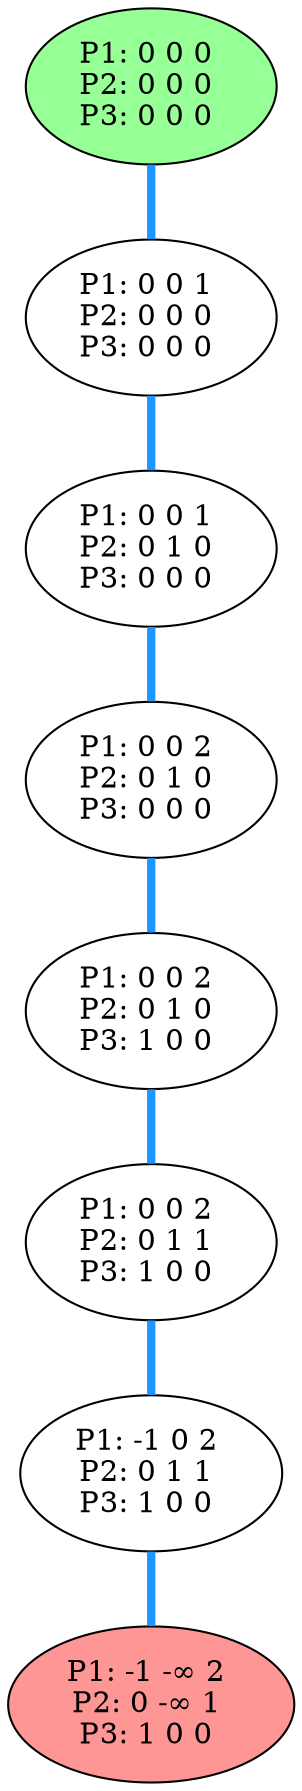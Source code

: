 graph G {
color = "black"
0 [label = "P1: 0 0 0 
P2: 0 0 0 
P3: 0 0 0 
",  style="filled", fillcolor = "#96FF96"];
1 [label = "P1: 0 0 1 
P2: 0 0 0 
P3: 0 0 0 
"];
2 [label = "P1: 0 0 1 
P2: 0 1 0 
P3: 0 0 0 
"];
3 [label = "P1: 0 0 2 
P2: 0 1 0 
P3: 0 0 0 
"];
4 [label = "P1: 0 0 2 
P2: 0 1 0 
P3: 1 0 0 
"];
5 [label = "P1: 0 0 2 
P2: 0 1 1 
P3: 1 0 0 
"];
6 [label = "P1: -1 0 2 
P2: 0 1 1 
P3: 1 0 0 
"];
66 [label = "P1: -1 -∞ 2 
P2: 0 -∞ 1 
P3: 1 0 0 
",  style="filled", fillcolor = "#FF9696"];
edge [style=bold];
0 -- 1 [color="#1E96FF", penwidth=4.0];

1 -- 2 [color="#1E96FF", penwidth=4.0];

2 -- 3 [color="#1E96FF", penwidth=4.0];

3 -- 4 [color="#1E96FF", penwidth=4.0];

4 -- 5 [color="#1E96FF", penwidth=4.0];

5 -- 6 [color="#1E96FF", penwidth=4.0];


6 -- 66 [color="#1E96FF", penwidth=4.0];
}
